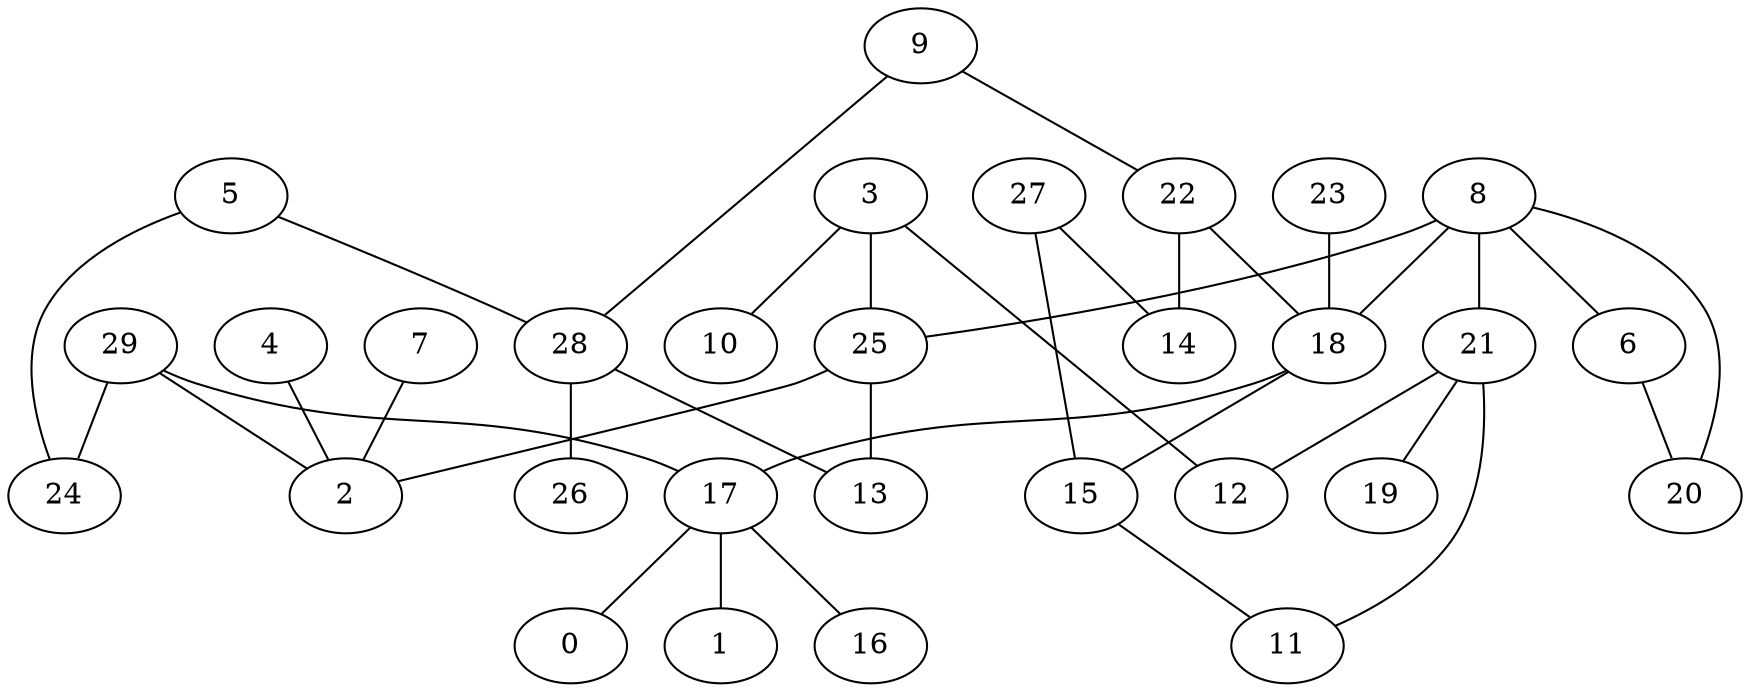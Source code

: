 digraph GG_graph {

subgraph G_graph {
edge [color = black]
"22" -> "18" [dir = none]
"9" -> "22" [dir = none]
"29" -> "24" [dir = none]
"29" -> "17" [dir = none]
"17" -> "16" [dir = none]
"17" -> "0" [dir = none]
"17" -> "1" [dir = none]
"28" -> "26" [dir = none]
"5" -> "28" [dir = none]
"5" -> "24" [dir = none]
"3" -> "10" [dir = none]
"3" -> "25" [dir = none]
"18" -> "15" [dir = none]
"18" -> "17" [dir = none]
"8" -> "20" [dir = none]
"8" -> "6" [dir = none]
"8" -> "21" [dir = none]
"8" -> "18" [dir = none]
"8" -> "25" [dir = none]
"27" -> "14" [dir = none]
"27" -> "15" [dir = none]
"7" -> "2" [dir = none]
"25" -> "2" [dir = none]
"25" -> "13" [dir = none]
"4" -> "2" [dir = none]
"21" -> "19" [dir = none]
"21" -> "11" [dir = none]
"21" -> "12" [dir = none]
"23" -> "18" [dir = none]
"9" -> "28" [dir = none]
"29" -> "2" [dir = none]
"15" -> "11" [dir = none]
"3" -> "12" [dir = none]
"6" -> "20" [dir = none]
"22" -> "14" [dir = none]
"28" -> "13" [dir = none]
}

}
